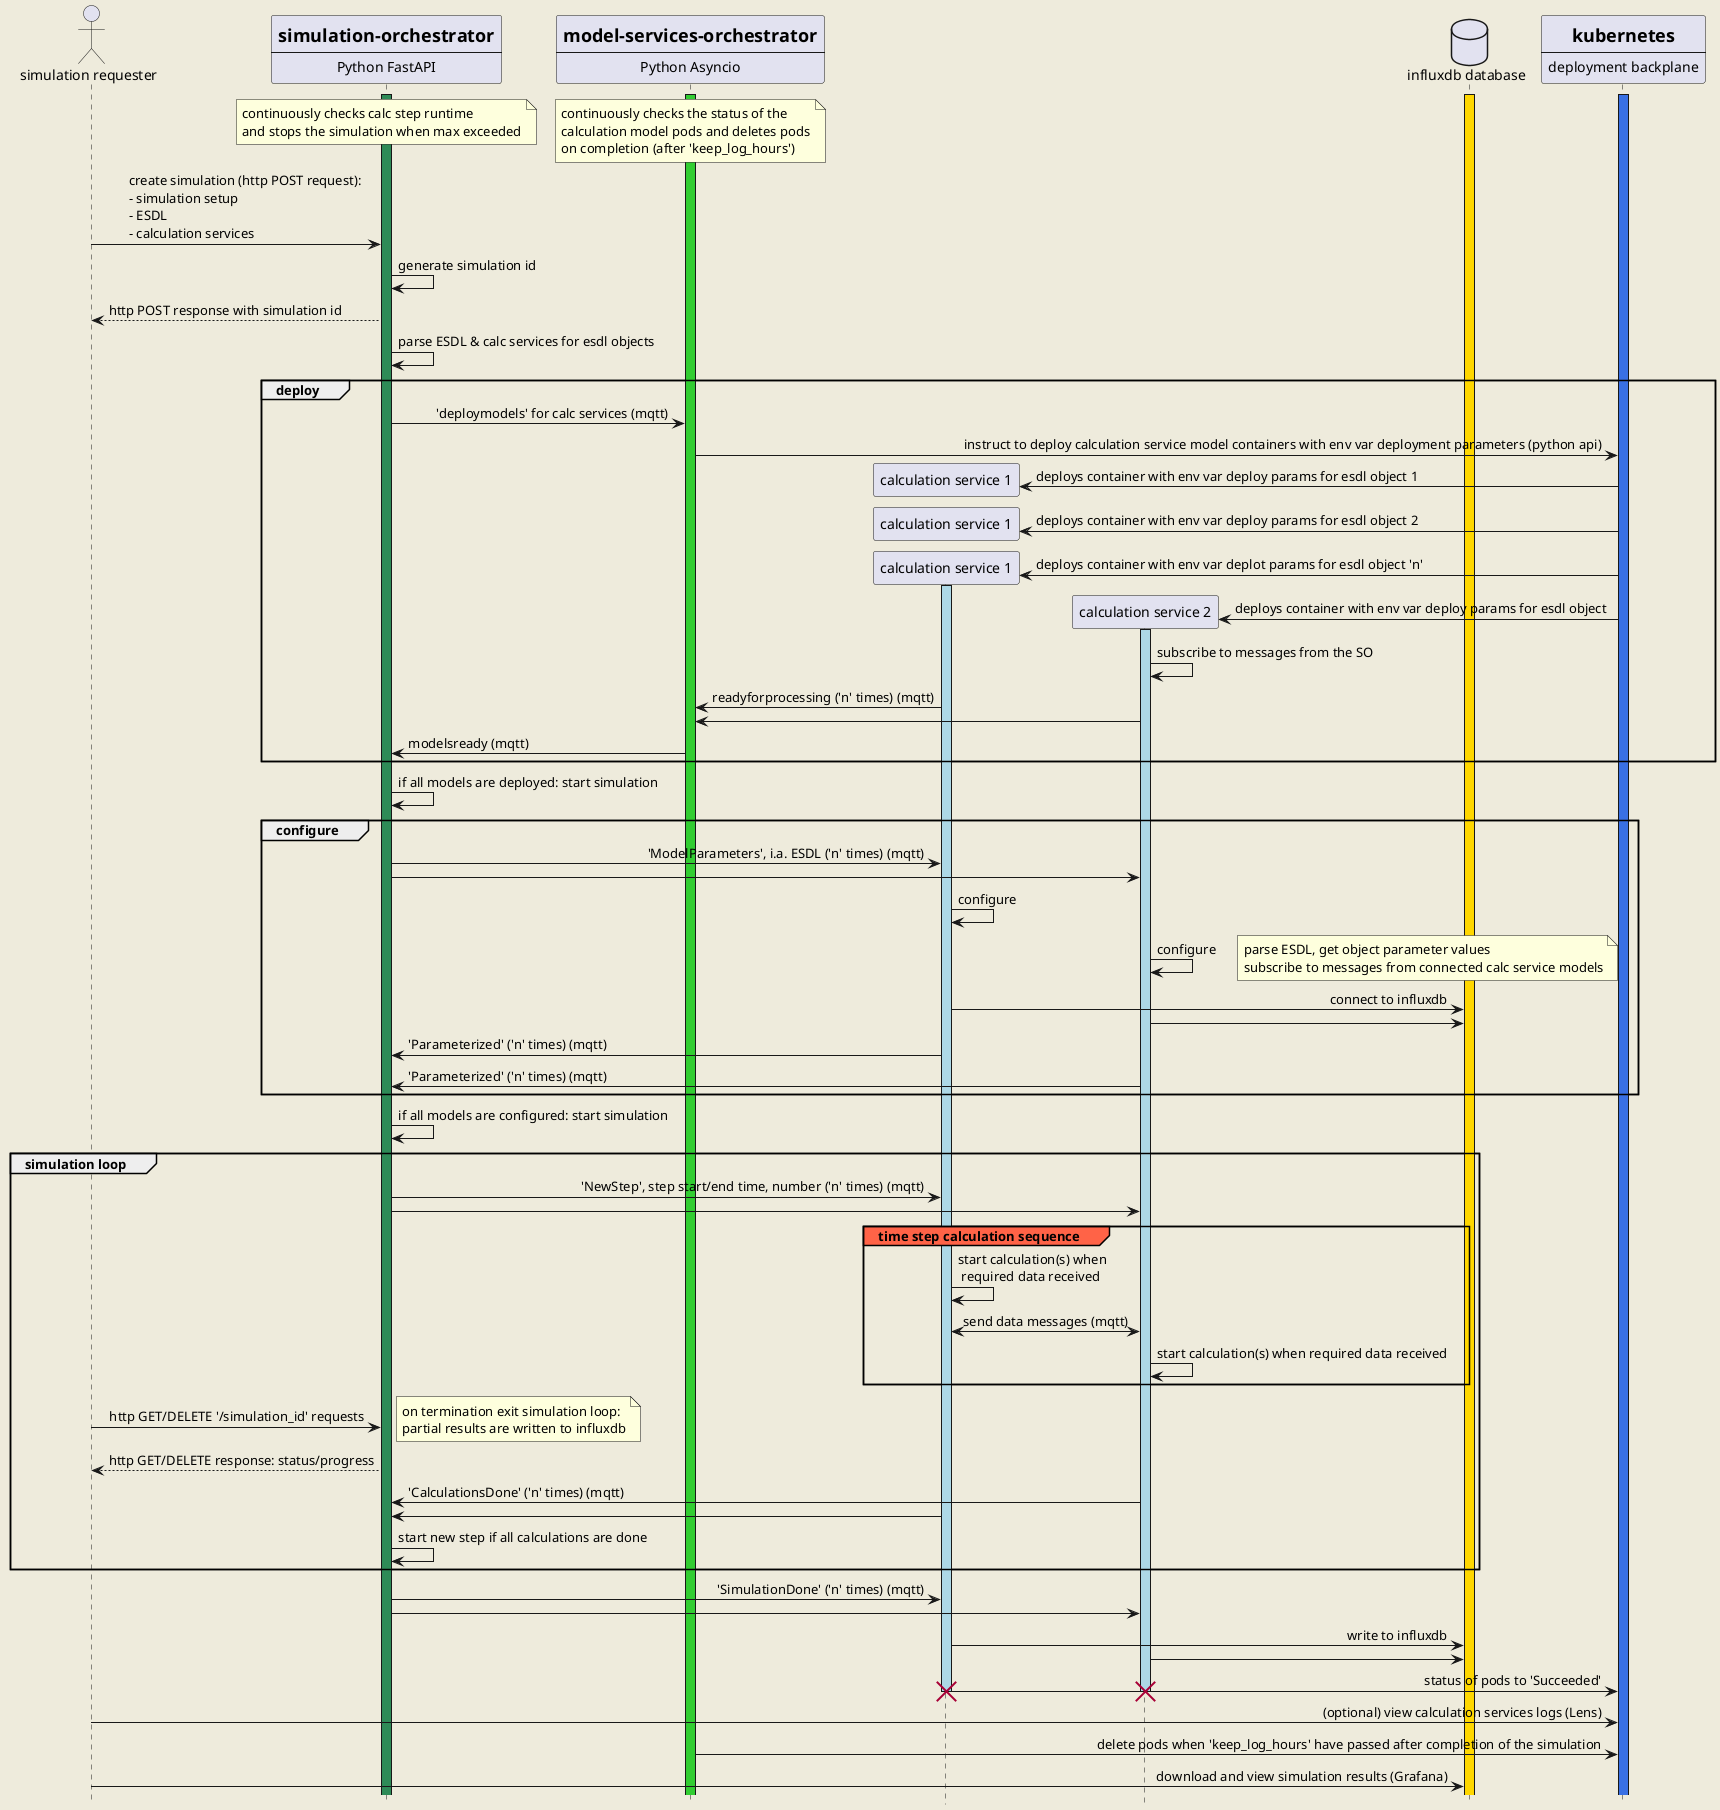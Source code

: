 @startuml
skinparam sequencemessagealign reversedirection

skinparam backgroundColor #EEEBDC
'skinparam handwritten true

actor "simulation requester" as sim_req
participant so [
    = simulation-orchestrator
    ----
    Python FastAPI
]
participant mso [
    = model-services-orchestrator
    ----
    Python Asyncio
]
participant "calculation service 1" as model_1
participant "calculation service 2" as model_2

database "influxdb database" as influxdb
participant deploy_plane [
    = kubernetes
    ----
    deployment backplane
]

activate mso #limegreen
activate so #seagreen
activate influxdb #gold
activate deploy_plane #3970e4

note over so
    continuously checks calc step runtime
    and stops the simulation when max exceeded
end note
/ note over mso
    continuously checks the status of the
    calculation model pods and deletes pods
    on completion (after 'keep_log_hours')
end note

sim_req -> so : create simulation (http POST request): \n\
- simulation setup\n\
- ESDL \n\
- calculation services

so -> so : generate simulation id
so --> sim_req : http POST response with simulation id
so -> so : parse ESDL & calc services for esdl objects

group deploy
so -> mso : 'deploymodels' for calc services (mqtt)

mso -> deploy_plane : instruct to deploy calculation service model containers with env var deployment parameters (python api)

create model_1
deploy_plane -> model_1 : deploys container with env var deploy params for esdl object 1
create model_1
deploy_plane -> model_1 : deploys container with env var deploy params for esdl object 2
create model_1
deploy_plane -> model_1 : deploys container with env var deplot params for esdl object 'n'
activate model_1 #lightblue
create model_2
deploy_plane -> model_2 : deploys container with env var deploy params for esdl object
activate model_2 #lightblue

model_2 -> model_2 : subscribe to messages from the SO
model_1 -> mso : readyforprocessing ('n' times) (mqtt)
model_2 -> mso

mso -> so : modelsready (mqtt)
end

so -> so : if all models are deployed: start simulation

group configure
so -> model_1 : 'ModelParameters', i.a. ESDL ('n' times) (mqtt)
so -> model_2 :

model_1 -> model_1 : configure
model_2 -> model_2 : configure
    note right
        parse ESDL, get object parameter values
        subscribe to messages from connected calc service models
    end note

model_1 -> influxdb : connect to influxdb
model_2 -> influxdb

model_1 -> so : 'Parameterized' ('n' times) (mqtt)
model_2 -> so : 'Parameterized' ('n' times) (mqtt)

end

so -> so : if all models are configured: start simulation

group simulation loop
so -> model_1 : 'NewStep', step start/end time, number ('n' times) (mqtt)
so -> model_2 :

group#tomato time step calculation sequence
model_1 -> model_1 : start calculation(s) when\n required data received
model_1 <-> model_2 : send data messages (mqtt)
model_2 -> model_2 : start calculation(s) when required data received
end

sim_req -> so: http GET/DELETE '/simulation_id' requests
    note right
       on termination exit simulation loop:
       partial results are written to influxdb
    end note
so --> sim_req: http GET/DELETE response: status/progress

model_2 -> so : 'CalculationsDone' ('n' times) (mqtt)
model_1 -> so : 

so -> so : start new step if all calculations are done
end

so -> model_1 : 'SimulationDone' ('n' times) (mqtt)
so -> model_2 :
model_1 -> influxdb : write to influxdb
model_2 -> influxdb :
model_1 -> deploy_plane : status of pods to 'Succeeded'
deactivate model_1
destroy model_1
deactivate model_2
destroy model_2

sim_req -> deploy_plane : (optional) view calculation services logs (Lens)
mso -> deploy_plane : delete pods when 'keep_log_hours' have passed after completion of the simulation

sim_req -> influxdb : download and view simulation results (Grafana)

hide footbox
@enduml
